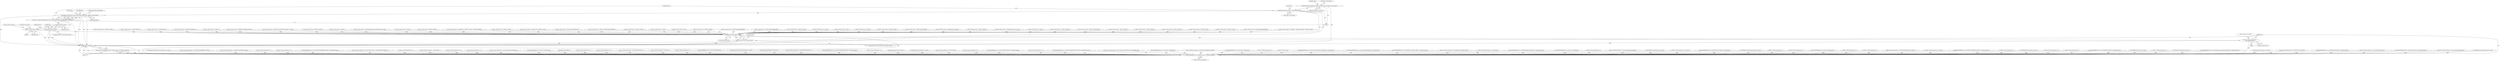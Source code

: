 digraph "0_VeraCrypt_f30f9339c9a0b9bbcc6f5ad38804af39db1f479e@pointer" {
"1002275" [label="(Call,EnsureNullTerminatedString (request->DeviceName, sizeof (request->DeviceName)))"];
"1002283" [label="(Call,RtlInitUnicodeString (&name, request->DeviceName))"];
"1002291" [label="(Call,IoGetDeviceObjectPointer (&name, FILE_READ_ATTRIBUTES, &fileObject, &deviceObject))"];
"1002289" [label="(Call,status = IoGetDeviceObjectPointer (&name, FILE_READ_ATTRIBUTES, &fileObject, &deviceObject))"];
"1002301" [label="(Call,NT_SUCCESS (status))"];
"1002300" [label="(Call,!NT_SUCCESS (status))"];
"1002311" [label="(Call,Irp->IoStatus.Status = status)"];
"1003077" [label="(Call,NT_SUCCESS (Irp->IoStatus.Status))"];
"1003076" [label="(Call,!NT_SUCCESS (Irp->IoStatus.Status))"];
"1003105" [label="(Call,Dump (\"IOCTL error 0x%08x\n\", Irp->IoStatus.Status))"];
"1003113" [label="(Call,TCCompleteIrp (Irp, Irp->IoStatus.Status, Irp->IoStatus.Information))"];
"1003112" [label="(Return,return TCCompleteIrp (Irp, Irp->IoStatus.Status, Irp->IoStatus.Information);)"];
"1002713" [label="(Call,StartBootEncryptionSetup (DeviceObject, Irp, irpSp))"];
"1003088" [label="(Identifier,irpSp)"];
"1001313" [label="(Call,Irp->IoStatus.Status = STATUS_SUCCESS)"];
"1001650" [label="(Call,Irp->IoStatus.Information = sizeof (VOLUME_PROPERTIES_STRUCT))"];
"1002005" [label="(Call,Irp->IoStatus.Information = sizeof (DISK_GEOMETRY_STRUCT))"];
"1002304" [label="(Call,Irp->IoStatus.Information = 0)"];
"1003113" [label="(Call,TCCompleteIrp (Irp, Irp->IoStatus.Status, Irp->IoStatus.Information))"];
"1002963" [label="(Call,Irp->IoStatus.Status = STATUS_ACCESS_DENIED)"];
"1002245" [label="(Call,Irp->IoStatus.Information = 0)"];
"1002300" [label="(Call,!NT_SUCCESS (status))"];
"1002301" [label="(Call,NT_SUCCESS (status))"];
"1002726" [label="(Call,Irp->IoStatus.Status = AbortBootEncryptionSetup())"];
"1002816" [label="(Call,Irp->IoStatus.Status = STATUS_SUCCESS)"];
"1001384" [label="(Call,ValidateIOBufferSize (Irp, sizeof (VOLUME_PROPERTIES_STRUCT), ValidateInputOutput))"];
"1000708" [label="(Call,Irp->IoStatus.Information = NT_SUCCESS (ntStatus) ? sizeof (OPEN_TEST_STRUCT) : 0)"];
"1003075" [label="(ControlStructure,if (!NT_SUCCESS (Irp->IoStatus.Status)))"];
"1002881" [label="(Call,Irp->IoStatus.Status = WriteBootDriveSector (Irp, irpSp))"];
"1000990" [label="(Call,Irp->IoStatus.Status = ntStatus)"];
"1002733" [label="(Call,Irp->IoStatus.Information = 0)"];
"1000159" [label="(Call,Irp->IoStatus.Information = sizeof (LONG))"];
"1001051" [label="(Call,Irp->IoStatus.Information = 0)"];
"1001361" [label="(Call,Irp->IoStatus.Status = STATUS_SUCCESS)"];
"1002488" [label="(Call,Irp->IoStatus.Information = 0)"];
"1002339" [label="(Call,Irp->IoStatus.Information = sizeof (ProbeRealDriveSizeRequest))"];
"1001064" [label="(Call,Irp->IoStatus.Status = STATUS_ACCESS_DENIED)"];
"1001025" [label="(Call,Irp->IoStatus.Status = STATUS_SUCCESS)"];
"1000213" [label="(Call,ValidateIOBufferSize (Irp, sizeof (int), ValidateOutput))"];
"1000120" [label="(MethodParameterIn,PIRP Irp)"];
"1002655" [label="(Call,Irp->IoStatus.Status = STATUS_SUCCESS)"];
"1002698" [label="(Call,Irp->IoStatus.Status = STATUS_SUCCESS)"];
"1002279" [label="(Call,sizeof (request->DeviceName))"];
"1001097" [label="(Call,Irp->IoStatus.Information = 0)"];
"1003061" [label="(Call,Irp->IoStatus.Information = 0)"];
"1000121" [label="(Block,)"];
"1002512" [label="(Call,Irp->IoStatus.Information = sizeof (MOUNT_STRUCT))"];
"1000336" [label="(Call,Irp->IoStatus.Status = STATUS_SUCCESS)"];
"1000256" [label="(Call,Irp->IoStatus.Information = sizeof (int))"];
"1002835" [label="(Call,Irp->IoStatus.Information = 0)"];
"1002292" [label="(Call,&name)"];
"1002307" [label="(Identifier,Irp)"];
"1003076" [label="(Call,!NT_SUCCESS (Irp->IoStatus.Status))"];
"1002297" [label="(Call,&deviceObject)"];
"1003036" [label="(Call,Irp->IoStatus.Status = STATUS_SUCCESS)"];
"1002285" [label="(Identifier,name)"];
"1003054" [label="(Call,Irp->IoStatus.Status = STATUS_INVALID_PARAMETER)"];
"1001041" [label="(Call,Irp->IoStatus.Status = cacheEmpty ? STATUS_PIPE_EMPTY : STATUS_SUCCESS)"];
"1002955" [label="(Call,Irp->IoStatus.Status = STATUS_SUCCESS)"];
"1002789" [label="(Call,ValidateIOBufferSize (Irp, sizeof (int), ValidateOutput))"];
"1003112" [label="(Return,return TCCompleteIrp (Irp, Irp->IoStatus.Status, Irp->IoStatus.Information);)"];
"1002831" [label="(Call,StartDecoySystemWipe (DeviceObject, Irp, irpSp))"];
"1002295" [label="(Call,&fileObject)"];
"1002778" [label="(Call,GetBootLoaderFingerprint (Irp, irpSp))"];
"1002647" [label="(Call,Irp->IoStatus.Information = sizeof (UNMOUNT_STRUCT))"];
"1001957" [label="(Call,ValidateIOBufferSize (Irp, sizeof (DISK_GEOMETRY_STRUCT), ValidateInputOutput))"];
"1002940" [label="(Call,Irp->IoStatus.Status = STATUS_SUCCESS)"];
"1002890" [label="(Call,Irp->IoStatus.Information = 0)"];
"1002754" [label="(Call,Irp->IoStatus.Status = GetSetupResult())"];
"1002275" [label="(Call,EnsureNullTerminatedString (request->DeviceName, sizeof (request->DeviceName)))"];
"1002844" [label="(Call,Irp->IoStatus.Status = AbortDecoySystemWipe())"];
"1002768" [label="(Call,GetBootLoaderVersion (Irp, irpSp))"];
"1002773" [label="(Call,ReopenBootVolumeHeader (Irp, irpSp))"];
"1000979" [label="(Call,Irp->IoStatus.Information = sizeof (*request))"];
"1002283" [label="(Call,RtlInitUnicodeString (&name, request->DeviceName))"];
"1002299" [label="(ControlStructure,if (!NT_SUCCESS (status)))"];
"1002851" [label="(Call,Irp->IoStatus.Information = 0)"];
"1000720" [label="(Call,Irp->IoStatus.Status = ntStatus)"];
"1002979" [label="(Call,Irp->IoStatus.Status = ReadRegistryConfigFlags (FALSE))"];
"1002595" [label="(Call,ValidateIOBufferSize (Irp, sizeof (UNMOUNT_STRUCT), ValidateInputOutput))"];
"1002867" [label="(Call,Irp->IoStatus.Information = 0)"];
"1001718" [label="(Call,ValidateIOBufferSize (Irp, sizeof (DISK_PARTITION_INFO_STRUCT), ValidateInputOutput))"];
"1001368" [label="(Call,Irp->IoStatus.Information = irpSp->Parameters.DeviceIoControl.OutputBufferLength)"];
"1002825" [label="(Call,Irp->IoStatus.Status = StartDecoySystemWipe (DeviceObject, Irp, irpSp))"];
"1000972" [label="(Call,Irp->IoStatus.Status = STATUS_SUCCESS)"];
"1001331" [label="(Call,ValidateIOBufferSize (Irp, sizeof (uint32), ValidateOutput))"];
"1002286" [label="(Call,request->DeviceName)"];
"1002013" [label="(Call,Irp->IoStatus.Status = ntStatus)"];
"1002221" [label="(Call,Irp->IoStatus.Information = sizeof (DISK_GEOMETRY_EX_STRUCT))"];
"1000140" [label="(Call,ValidateIOBufferSize (Irp, sizeof (LONG), ValidateOutput))"];
"1002360" [label="(Call,Irp->IoStatus.Information = 0)"];
"1003115" [label="(Call,Irp->IoStatus.Status)"];
"1002998" [label="(Call,ValidateIOBufferSize (Irp, sizeof (GetSystemDriveDumpConfigRequest), ValidateOutput))"];
"1002900" [label="(Call,ValidateIOBufferSize (Irp, sizeof (GetWarningFlagsRequest), ValidateOutput))"];
"1001661" [label="(Call,ValidateIOBufferSize (Irp, sizeof (RESOLVE_SYMLINK_STRUCT), ValidateInputOutput))"];
"1002302" [label="(Identifier,status)"];
"1001700" [label="(Call,Irp->IoStatus.Information = sizeof (RESOLVE_SYMLINK_STRUCT))"];
"1003043" [label="(Call,Irp->IoStatus.Information = sizeof (*request))"];
"1002303" [label="(Block,)"];
"1002707" [label="(Call,Irp->IoStatus.Status = StartBootEncryptionSetup (DeviceObject, Irp, irpSp))"];
"1002291" [label="(Call,IoGetDeviceObjectPointer (&name, FILE_READ_ATTRIBUTES, &fileObject, &deviceObject))"];
"1002255" [label="(Call,ValidateIOBufferSize (Irp, sizeof (ProbeRealDriveSizeRequest), ValidateInputOutput))"];
"1003106" [label="(Literal,\"IOCTL error 0x%08x\n\")"];
"1001708" [label="(Call,Irp->IoStatus.Status = ntStatus)"];
"1000177" [label="(Call,ValidateIOBufferSize (Irp, sizeof (int), ValidateOutput))"];
"1000997" [label="(Call,Irp->IoStatus.Information = 0)"];
"1002312" [label="(Call,Irp->IoStatus.Status)"];
"1002284" [label="(Call,&name)"];
"1000167" [label="(Call,Irp->IoStatus.Status = STATUS_SUCCESS)"];
"1001087" [label="(Call,Irp->IoStatus.Status = PortableMode ? STATUS_SUCCESS : STATUS_PIPE_EMPTY)"];
"1002381" [label="(Call,Irp->IoStatus.Information = sizeof (ProbeRealDriveSizeRequest))"];
"1002876" [label="(Call,GetDecoySystemWipeStatus (Irp, irpSp))"];
"1002276" [label="(Call,request->DeviceName)"];
"1002311" [label="(Call,Irp->IoStatus.Status = status)"];
"1000195" [label="(Call,Irp->IoStatus.Information = sizeof (int))"];
"1002347" [label="(Call,Irp->IoStatus.Status = STATUS_SUCCESS)"];
"1001107" [label="(Call,ValidateIOBufferSize (Irp, sizeof (MOUNT_LIST_STRUCT), ValidateOutput))"];
"1002783" [label="(Call,GetBootEncryptionAlgorithmName (Irp, irpSp))"];
"1001414" [label="(Call,Irp->IoStatus.Information = 0)"];
"1002520" [label="(Call,Irp->IoStatus.Status = MountDevice (DeviceObject, mount))"];
"1002747" [label="(Call,Irp->IoStatus.Information = 0)"];
"1000274" [label="(Call,ValidateIOBufferSize (Irp, sizeof (int), ValidateOutput))"];
"1002860" [label="(Call,Irp->IoStatus.Status = GetDecoySystemWipeResult())"];
"1001032" [label="(Call,Irp->IoStatus.Information = 0)"];
"1002238" [label="(Call,Irp->IoStatus.Status = STATUS_INSUFFICIENT_RESOURCES)"];
"1002987" [label="(Call,Irp->IoStatus.Information = 0)"];
"1000264" [label="(Call,Irp->IoStatus.Status = STATUS_SUCCESS)"];
"1002317" [label="(Identifier,status)"];
"1003107" [label="(Call,Irp->IoStatus.Status)"];
"1001939" [label="(Call,Irp->IoStatus.Information = sizeof (DISK_PARTITION_INFO_STRUCT))"];
"1002808" [label="(Call,Irp->IoStatus.Information = sizeof (int))"];
"1002023" [label="(Call,ValidateIOBufferSize (Irp, sizeof (DISK_GEOMETRY_EX_STRUCT), ValidateInputOutput))"];
"1001947" [label="(Call,Irp->IoStatus.Status = ntStatus)"];
"1002970" [label="(Call,Irp->IoStatus.Information = 0)"];
"1002367" [label="(Call,Irp->IoStatus.Status = status)"];
"1000203" [label="(Call,Irp->IoStatus.Status = STATUS_SUCCESS)"];
"1002320" [label="(Identifier,status)"];
"1001407" [label="(Call,Irp->IoStatus.Status = STATUS_INVALID_PARAMETER)"];
"1002290" [label="(Identifier,status)"];
"1003078" [label="(Call,Irp->IoStatus.Status)"];
"1003105" [label="(Call,Dump (\"IOCTL error 0x%08x\n\", Irp->IoStatus.Status))"];
"1002742" [label="(Call,GetBootEncryptionStatus (Irp, irpSp))"];
"1002318" [label="(ControlStructure,break;)"];
"1001071" [label="(Call,Irp->IoStatus.Information = 0)"];
"1002717" [label="(Call,Irp->IoStatus.Information = 0)"];
"1003092" [label="(Block,)"];
"1002289" [label="(Call,status = IoGetDeviceObjectPointer (&name, FILE_READ_ATTRIBUTES, &fileObject, &deviceObject))"];
"1003077" [label="(Call,NT_SUCCESS (Irp->IoStatus.Status))"];
"1002481" [label="(Call,Irp->IoStatus.Status = STATUS_INVALID_PARAMETER)"];
"1002665" [label="(Call,ValidateIOBufferSize (Irp, sizeof (UNMOUNT_STRUCT), ValidateInputOutput))"];
"1003125" [label="(MethodReturn,NTSTATUS)"];
"1002887" [label="(Call,WriteBootDriveSector (Irp, irpSp))"];
"1001015" [label="(Call,Irp->IoStatus.Information = 0)"];
"1000125" [label="(Call,IoGetCurrentIrpStackLocation (Irp))"];
"1003120" [label="(Call,Irp->IoStatus.Information)"];
"1000748" [label="(Call,ValidateIOBufferSize (Irp, sizeof (GetSystemDriveConfigurationRequest), ValidateInputOutput))"];
"1003114" [label="(Identifier,Irp)"];
"1001643" [label="(Call,Irp->IoStatus.Status = STATUS_SUCCESS)"];
"1000328" [label="(Call,Irp->IoStatus.Information = sizeof (int))"];
"1001320" [label="(Call,Irp->IoStatus.Information = sizeof (MOUNT_LIST_STRUCT))"];
"1000367" [label="(Call,ValidateIOBufferSize (Irp, sizeof (OPEN_TEST_STRUCT), ValidateInputOutput))"];
"1002229" [label="(Call,Irp->IoStatus.Status = ntStatus)"];
"1002690" [label="(Call,Irp->IoStatus.Information = sizeof (UNMOUNT_STRUCT))"];
"1002399" [label="(Call,ValidateIOBufferSize (Irp, sizeof (MOUNT_STRUCT), ValidateInputOutput))"];
"1002389" [label="(Call,Irp->IoStatus.Status = status)"];
"1001008" [label="(Call,Irp->IoStatus.Status = ntStatus)"];
"1002932" [label="(Call,Irp->IoStatus.Information = sizeof (GetWarningFlagsRequest))"];
"1002294" [label="(Identifier,FILE_READ_ATTRIBUTES)"];
"1002763" [label="(Call,GetBootDriveVolumeProperties (Irp, irpSp))"];
"1002260" [label="(Block,)"];
"1002275" -> "1002260"  [label="AST: "];
"1002275" -> "1002279"  [label="CFG: "];
"1002276" -> "1002275"  [label="AST: "];
"1002279" -> "1002275"  [label="AST: "];
"1002285" -> "1002275"  [label="CFG: "];
"1002275" -> "1003125"  [label="DDG: "];
"1002275" -> "1002283"  [label="DDG: "];
"1002283" -> "1002260"  [label="AST: "];
"1002283" -> "1002286"  [label="CFG: "];
"1002284" -> "1002283"  [label="AST: "];
"1002286" -> "1002283"  [label="AST: "];
"1002290" -> "1002283"  [label="CFG: "];
"1002283" -> "1003125"  [label="DDG: "];
"1002283" -> "1003125"  [label="DDG: "];
"1002283" -> "1002291"  [label="DDG: "];
"1002291" -> "1002289"  [label="AST: "];
"1002291" -> "1002297"  [label="CFG: "];
"1002292" -> "1002291"  [label="AST: "];
"1002294" -> "1002291"  [label="AST: "];
"1002295" -> "1002291"  [label="AST: "];
"1002297" -> "1002291"  [label="AST: "];
"1002289" -> "1002291"  [label="CFG: "];
"1002291" -> "1003125"  [label="DDG: "];
"1002291" -> "1003125"  [label="DDG: "];
"1002291" -> "1003125"  [label="DDG: "];
"1002291" -> "1003125"  [label="DDG: "];
"1002291" -> "1002289"  [label="DDG: "];
"1002291" -> "1002289"  [label="DDG: "];
"1002291" -> "1002289"  [label="DDG: "];
"1002291" -> "1002289"  [label="DDG: "];
"1002289" -> "1002260"  [label="AST: "];
"1002290" -> "1002289"  [label="AST: "];
"1002302" -> "1002289"  [label="CFG: "];
"1002289" -> "1003125"  [label="DDG: "];
"1002289" -> "1002301"  [label="DDG: "];
"1002301" -> "1002300"  [label="AST: "];
"1002301" -> "1002302"  [label="CFG: "];
"1002302" -> "1002301"  [label="AST: "];
"1002300" -> "1002301"  [label="CFG: "];
"1002301" -> "1002300"  [label="DDG: "];
"1002301" -> "1002311"  [label="DDG: "];
"1002300" -> "1002299"  [label="AST: "];
"1002307" -> "1002300"  [label="CFG: "];
"1002320" -> "1002300"  [label="CFG: "];
"1002300" -> "1003125"  [label="DDG: "];
"1002300" -> "1003125"  [label="DDG: "];
"1002311" -> "1002303"  [label="AST: "];
"1002311" -> "1002317"  [label="CFG: "];
"1002312" -> "1002311"  [label="AST: "];
"1002317" -> "1002311"  [label="AST: "];
"1002318" -> "1002311"  [label="CFG: "];
"1002311" -> "1003125"  [label="DDG: "];
"1002311" -> "1003077"  [label="DDG: "];
"1003077" -> "1003076"  [label="AST: "];
"1003077" -> "1003078"  [label="CFG: "];
"1003078" -> "1003077"  [label="AST: "];
"1003076" -> "1003077"  [label="CFG: "];
"1003077" -> "1003076"  [label="DDG: "];
"1000167" -> "1003077"  [label="DDG: "];
"1001025" -> "1003077"  [label="DDG: "];
"1001708" -> "1003077"  [label="DDG: "];
"1002825" -> "1003077"  [label="DDG: "];
"1002229" -> "1003077"  [label="DDG: "];
"1001313" -> "1003077"  [label="DDG: "];
"1002844" -> "1003077"  [label="DDG: "];
"1002707" -> "1003077"  [label="DDG: "];
"1002979" -> "1003077"  [label="DDG: "];
"1003036" -> "1003077"  [label="DDG: "];
"1002726" -> "1003077"  [label="DDG: "];
"1002347" -> "1003077"  [label="DDG: "];
"1000990" -> "1003077"  [label="DDG: "];
"1001087" -> "1003077"  [label="DDG: "];
"1002655" -> "1003077"  [label="DDG: "];
"1001041" -> "1003077"  [label="DDG: "];
"1003054" -> "1003077"  [label="DDG: "];
"1002955" -> "1003077"  [label="DDG: "];
"1000264" -> "1003077"  [label="DDG: "];
"1002881" -> "1003077"  [label="DDG: "];
"1001407" -> "1003077"  [label="DDG: "];
"1002698" -> "1003077"  [label="DDG: "];
"1001643" -> "1003077"  [label="DDG: "];
"1002367" -> "1003077"  [label="DDG: "];
"1001008" -> "1003077"  [label="DDG: "];
"1002238" -> "1003077"  [label="DDG: "];
"1000720" -> "1003077"  [label="DDG: "];
"1000972" -> "1003077"  [label="DDG: "];
"1001947" -> "1003077"  [label="DDG: "];
"1002754" -> "1003077"  [label="DDG: "];
"1001064" -> "1003077"  [label="DDG: "];
"1002481" -> "1003077"  [label="DDG: "];
"1002816" -> "1003077"  [label="DDG: "];
"1002013" -> "1003077"  [label="DDG: "];
"1002389" -> "1003077"  [label="DDG: "];
"1002963" -> "1003077"  [label="DDG: "];
"1002520" -> "1003077"  [label="DDG: "];
"1000336" -> "1003077"  [label="DDG: "];
"1001361" -> "1003077"  [label="DDG: "];
"1002860" -> "1003077"  [label="DDG: "];
"1000203" -> "1003077"  [label="DDG: "];
"1002940" -> "1003077"  [label="DDG: "];
"1003077" -> "1003105"  [label="DDG: "];
"1003077" -> "1003113"  [label="DDG: "];
"1003076" -> "1003075"  [label="AST: "];
"1003088" -> "1003076"  [label="CFG: "];
"1003114" -> "1003076"  [label="CFG: "];
"1003076" -> "1003125"  [label="DDG: "];
"1003076" -> "1003125"  [label="DDG: "];
"1003105" -> "1003092"  [label="AST: "];
"1003105" -> "1003107"  [label="CFG: "];
"1003106" -> "1003105"  [label="AST: "];
"1003107" -> "1003105"  [label="AST: "];
"1003114" -> "1003105"  [label="CFG: "];
"1003105" -> "1003125"  [label="DDG: "];
"1003105" -> "1003113"  [label="DDG: "];
"1003113" -> "1003112"  [label="AST: "];
"1003113" -> "1003120"  [label="CFG: "];
"1003114" -> "1003113"  [label="AST: "];
"1003115" -> "1003113"  [label="AST: "];
"1003120" -> "1003113"  [label="AST: "];
"1003112" -> "1003113"  [label="CFG: "];
"1003113" -> "1003125"  [label="DDG: "];
"1003113" -> "1003125"  [label="DDG: "];
"1003113" -> "1003125"  [label="DDG: "];
"1003113" -> "1003125"  [label="DDG: "];
"1003113" -> "1003112"  [label="DDG: "];
"1000177" -> "1003113"  [label="DDG: "];
"1000125" -> "1003113"  [label="DDG: "];
"1002887" -> "1003113"  [label="DDG: "];
"1000213" -> "1003113"  [label="DDG: "];
"1000140" -> "1003113"  [label="DDG: "];
"1002742" -> "1003113"  [label="DDG: "];
"1002595" -> "1003113"  [label="DDG: "];
"1002713" -> "1003113"  [label="DDG: "];
"1002255" -> "1003113"  [label="DDG: "];
"1002768" -> "1003113"  [label="DDG: "];
"1002023" -> "1003113"  [label="DDG: "];
"1000274" -> "1003113"  [label="DDG: "];
"1001661" -> "1003113"  [label="DDG: "];
"1002399" -> "1003113"  [label="DDG: "];
"1002778" -> "1003113"  [label="DDG: "];
"1002665" -> "1003113"  [label="DDG: "];
"1001384" -> "1003113"  [label="DDG: "];
"1001107" -> "1003113"  [label="DDG: "];
"1001331" -> "1003113"  [label="DDG: "];
"1002876" -> "1003113"  [label="DDG: "];
"1001957" -> "1003113"  [label="DDG: "];
"1002773" -> "1003113"  [label="DDG: "];
"1002763" -> "1003113"  [label="DDG: "];
"1002789" -> "1003113"  [label="DDG: "];
"1000367" -> "1003113"  [label="DDG: "];
"1002783" -> "1003113"  [label="DDG: "];
"1001718" -> "1003113"  [label="DDG: "];
"1002998" -> "1003113"  [label="DDG: "];
"1002900" -> "1003113"  [label="DDG: "];
"1000748" -> "1003113"  [label="DDG: "];
"1002831" -> "1003113"  [label="DDG: "];
"1000120" -> "1003113"  [label="DDG: "];
"1000708" -> "1003113"  [label="DDG: "];
"1002245" -> "1003113"  [label="DDG: "];
"1002647" -> "1003113"  [label="DDG: "];
"1001650" -> "1003113"  [label="DDG: "];
"1001414" -> "1003113"  [label="DDG: "];
"1001015" -> "1003113"  [label="DDG: "];
"1001939" -> "1003113"  [label="DDG: "];
"1002690" -> "1003113"  [label="DDG: "];
"1002747" -> "1003113"  [label="DDG: "];
"1001071" -> "1003113"  [label="DDG: "];
"1000328" -> "1003113"  [label="DDG: "];
"1001032" -> "1003113"  [label="DDG: "];
"1002808" -> "1003113"  [label="DDG: "];
"1002360" -> "1003113"  [label="DDG: "];
"1002512" -> "1003113"  [label="DDG: "];
"1002867" -> "1003113"  [label="DDG: "];
"1003061" -> "1003113"  [label="DDG: "];
"1002381" -> "1003113"  [label="DDG: "];
"1000997" -> "1003113"  [label="DDG: "];
"1002221" -> "1003113"  [label="DDG: "];
"1002932" -> "1003113"  [label="DDG: "];
"1002987" -> "1003113"  [label="DDG: "];
"1000159" -> "1003113"  [label="DDG: "];
"1001097" -> "1003113"  [label="DDG: "];
"1001320" -> "1003113"  [label="DDG: "];
"1002339" -> "1003113"  [label="DDG: "];
"1002005" -> "1003113"  [label="DDG: "];
"1002970" -> "1003113"  [label="DDG: "];
"1000979" -> "1003113"  [label="DDG: "];
"1003043" -> "1003113"  [label="DDG: "];
"1001700" -> "1003113"  [label="DDG: "];
"1002304" -> "1003113"  [label="DDG: "];
"1002488" -> "1003113"  [label="DDG: "];
"1002733" -> "1003113"  [label="DDG: "];
"1000256" -> "1003113"  [label="DDG: "];
"1000195" -> "1003113"  [label="DDG: "];
"1002717" -> "1003113"  [label="DDG: "];
"1002835" -> "1003113"  [label="DDG: "];
"1001368" -> "1003113"  [label="DDG: "];
"1001051" -> "1003113"  [label="DDG: "];
"1002851" -> "1003113"  [label="DDG: "];
"1002890" -> "1003113"  [label="DDG: "];
"1003112" -> "1000121"  [label="AST: "];
"1003125" -> "1003112"  [label="CFG: "];
"1003112" -> "1003125"  [label="DDG: "];
}

